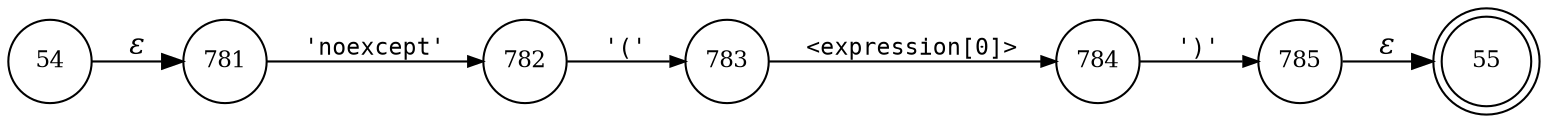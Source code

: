 digraph ATN {
rankdir=LR;
s55[fontsize=11, label="55", shape=doublecircle, fixedsize=true, width=.6];
s784[fontsize=11,label="784", shape=circle, fixedsize=true, width=.55, peripheries=1];
s785[fontsize=11,label="785", shape=circle, fixedsize=true, width=.55, peripheries=1];
s54[fontsize=11,label="54", shape=circle, fixedsize=true, width=.55, peripheries=1];
s781[fontsize=11,label="781", shape=circle, fixedsize=true, width=.55, peripheries=1];
s782[fontsize=11,label="782", shape=circle, fixedsize=true, width=.55, peripheries=1];
s783[fontsize=11,label="783", shape=circle, fixedsize=true, width=.55, peripheries=1];
s54 -> s781 [fontname="Times-Italic", label="&epsilon;"];
s781 -> s782 [fontsize=11, fontname="Courier", arrowsize=.7, label = "'noexcept'", arrowhead = normal];
s782 -> s783 [fontsize=11, fontname="Courier", arrowsize=.7, label = "'('", arrowhead = normal];
s783 -> s784 [fontsize=11, fontname="Courier", arrowsize=.7, label = "<expression[0]>", arrowhead = normal];
s784 -> s785 [fontsize=11, fontname="Courier", arrowsize=.7, label = "')'", arrowhead = normal];
s785 -> s55 [fontname="Times-Italic", label="&epsilon;"];
}